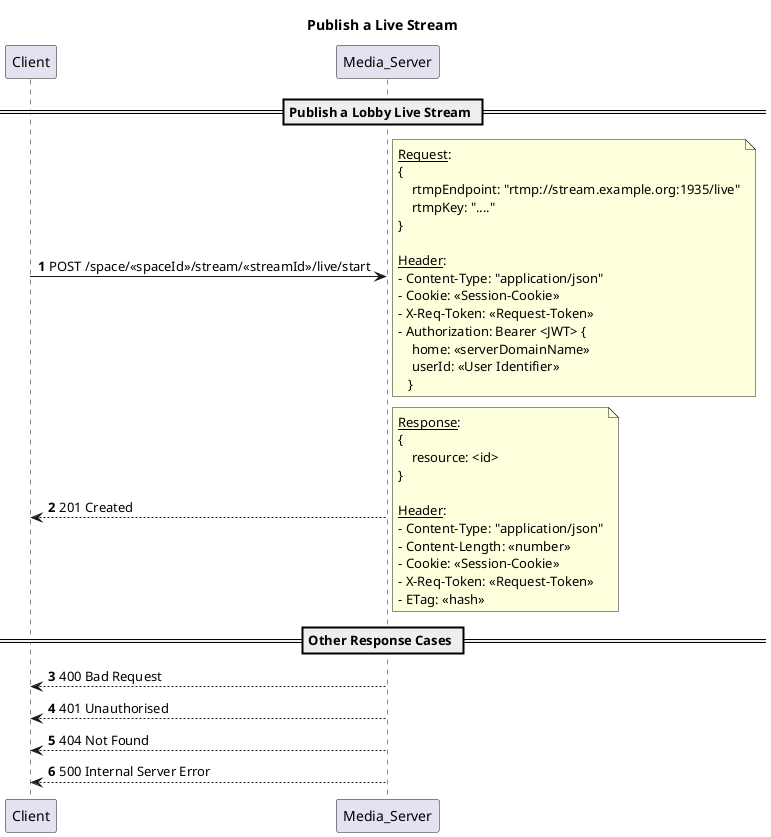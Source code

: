@startuml
'https://plantuml.com/sequence-diagram

title Publish a Live Stream

autonumber
== Publish a Lobby Live Stream ==
Client -> Media_Server: POST /space/<<spaceId>>/stream/<<streamId>>/live/start
note right
__Request__:
{
    rtmpEndpoint: "rtmp://stream.example.org:1935/live"
    rtmpKey: "...."
}

__Header__:
- Content-Type: "application/json"
- Cookie: <<Session-Cookie>>
- X-Req-Token: <<Request-Token>>
- Authorization: Bearer <JWT> {
    home: <<serverDomainName>>
    userId: <<User Identifier>>
   }
end note

Client <-- Media_Server: 201 Created
note right
__Response__:
{
    resource: <id>
}

__Header__:
- Content-Type: "application/json"
- Content-Length: <<number>>
- Cookie: <<Session-Cookie>>
- X-Req-Token: <<Request-Token>>
- ETag: <<hash>>
end note

== Other Response Cases ==

Client <-- Media_Server: 400 Bad Request
Client <-- Media_Server: 401 Unauthorised
Client <-- Media_Server: 404 Not Found
Client <-- Media_Server: 500 Internal Server Error

@enduml
